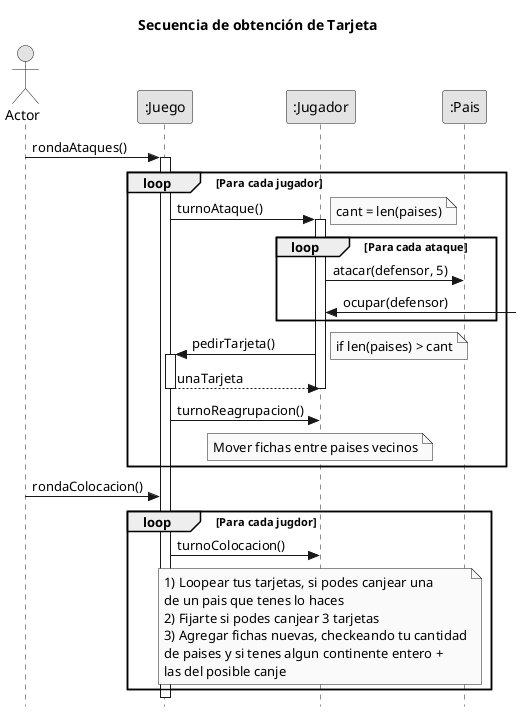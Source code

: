 @startuml
title Secuencia de obtención de Tarjeta
skinparam responseMessageBelowArrow true
skinparam monochrome true
skinparam style strictuml
hide footbox

actor Actor
participant jueg as ":Juego"
participant jug as ":Jugador"
participant pais as ":Pais"

Actor -> jueg ++: rondaAtaques()

loop Para cada jugador
    jueg -> jug ++: turnoAtaque()
    note right: cant = len(paises)
    loop Para cada ataque
        jug -> pais: atacar(defensor, 5)
        jug <-] : ocupar(defensor)
    end loop

    jug -> jueg ++: pedirTarjeta()
    note right: if len(paises) > cant
    jueg --> jug --: unaTarjeta
    deactivate jug

    jueg -> jug: turnoReagrupacion()
    note over jug
        Mover fichas entre paises vecinos
    end note
end loop

Actor -> jueg: rondaColocacion()
loop Para cada jugdor
    jueg -> jug: turnoColocacion()
    note over jug
        1) Loopear tus tarjetas, si podes canjear una
        de un pais que tenes lo haces
        2) Fijarte si podes canjear 3 tarjetas
        3) Agregar fichas nuevas, checkeando tu cantidad
        de paises y si tenes algun continente entero + 
        las del posible canje
    end note
end loop
@enduml
